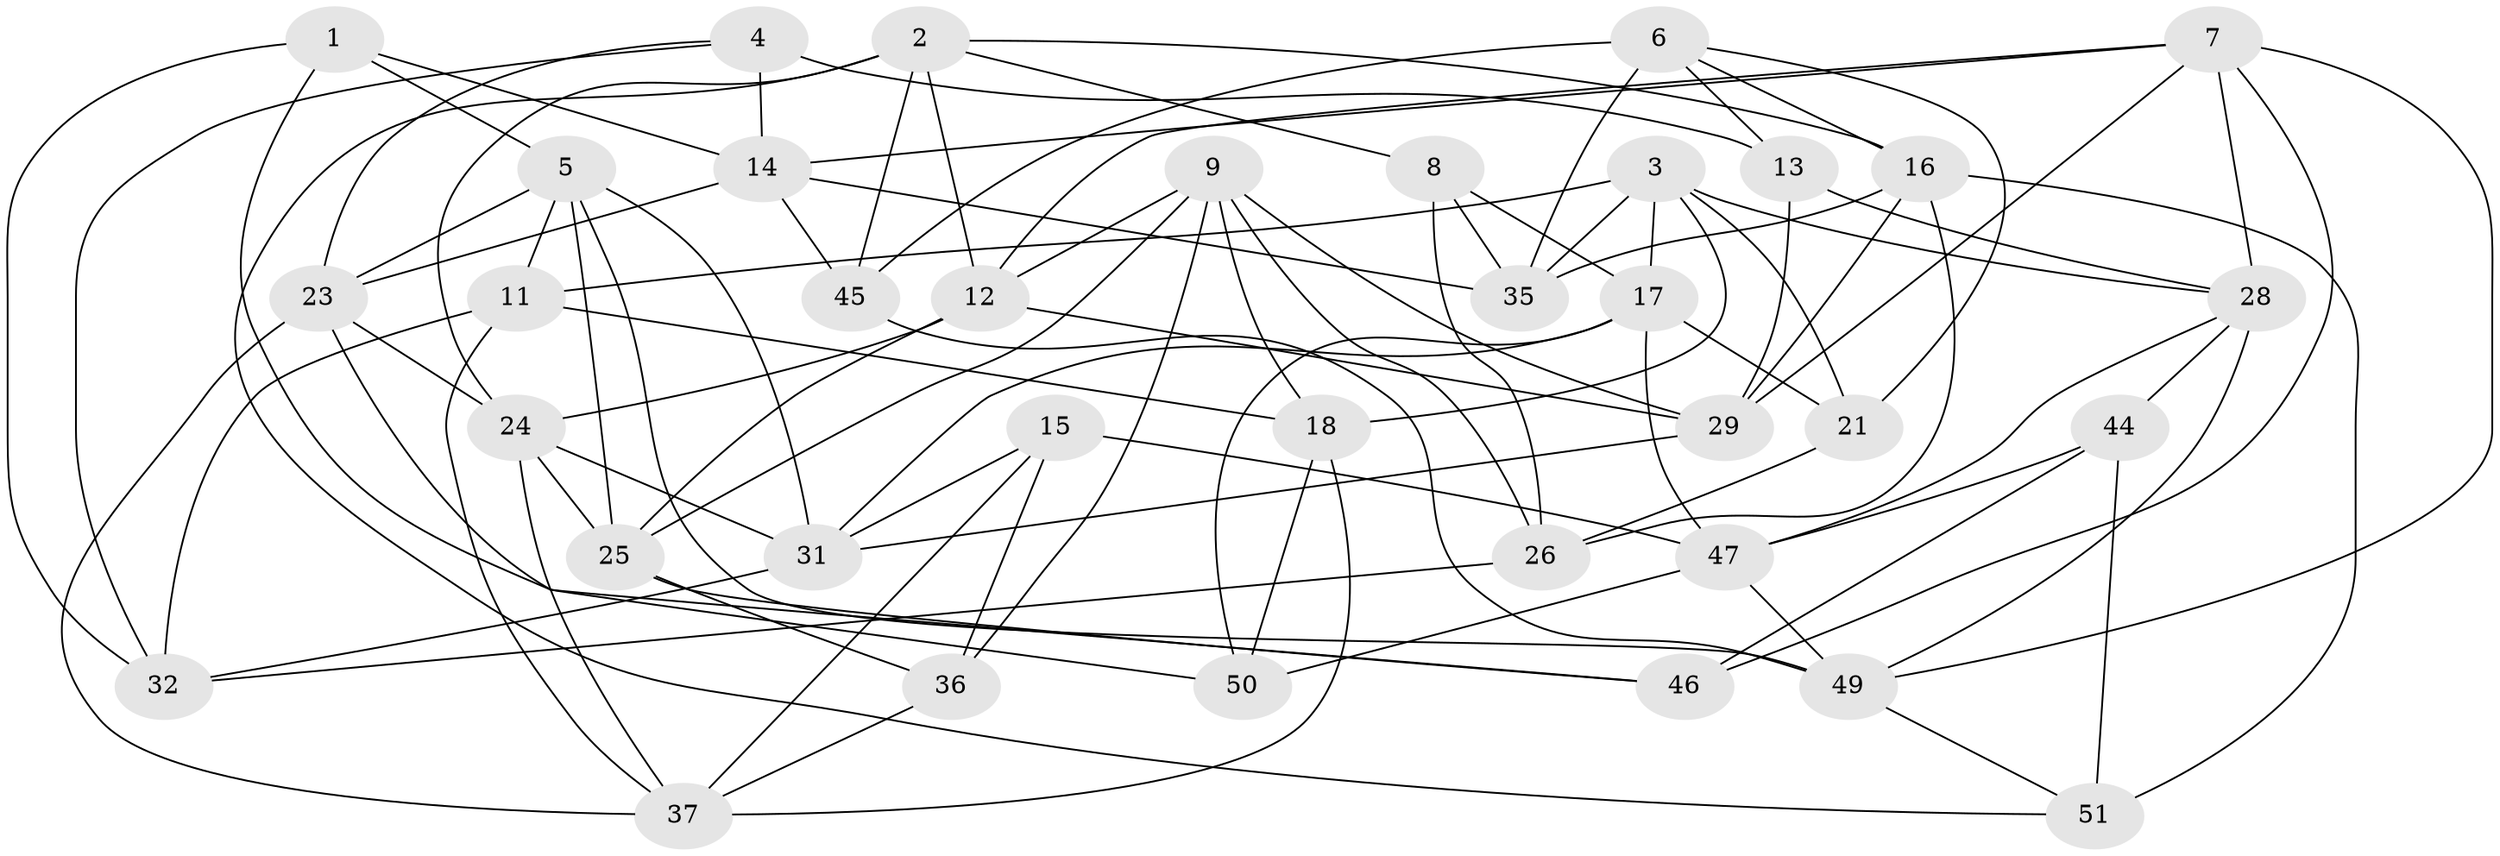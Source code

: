 // Generated by graph-tools (version 1.1) at 2025/24/03/03/25 07:24:23]
// undirected, 36 vertices, 93 edges
graph export_dot {
graph [start="1"]
  node [color=gray90,style=filled];
  1;
  2 [super="+10"];
  3 [super="+39"];
  4;
  5 [super="+52"];
  6 [super="+54"];
  7 [super="+41"];
  8;
  9 [super="+19"];
  11 [super="+30"];
  12 [super="+33"];
  13;
  14 [super="+60"];
  15;
  16 [super="+22"];
  17 [super="+40"];
  18 [super="+20"];
  21;
  23 [super="+34"];
  24 [super="+38"];
  25 [super="+59"];
  26 [super="+27"];
  28 [super="+43"];
  29 [super="+53"];
  31 [super="+56"];
  32 [super="+58"];
  35 [super="+57"];
  36;
  37 [super="+42"];
  44;
  45;
  46;
  47 [super="+48"];
  49 [super="+55"];
  50;
  51;
  1 -- 46;
  1 -- 14;
  1 -- 5;
  1 -- 32;
  2 -- 8;
  2 -- 51;
  2 -- 16;
  2 -- 24;
  2 -- 45;
  2 -- 12;
  3 -- 35;
  3 -- 21;
  3 -- 28;
  3 -- 17;
  3 -- 18;
  3 -- 11;
  4 -- 13;
  4 -- 23;
  4 -- 32;
  4 -- 14;
  5 -- 23;
  5 -- 11;
  5 -- 49;
  5 -- 31;
  5 -- 25;
  6 -- 21;
  6 -- 13;
  6 -- 45;
  6 -- 16;
  6 -- 35 [weight=2];
  7 -- 49;
  7 -- 46;
  7 -- 12;
  7 -- 28;
  7 -- 14;
  7 -- 29;
  8 -- 35;
  8 -- 17;
  8 -- 26;
  9 -- 18;
  9 -- 12;
  9 -- 26;
  9 -- 36;
  9 -- 25;
  9 -- 29;
  11 -- 18 [weight=2];
  11 -- 37;
  11 -- 32;
  12 -- 24;
  12 -- 29;
  12 -- 25;
  13 -- 29;
  13 -- 28;
  14 -- 45;
  14 -- 35;
  14 -- 23;
  15 -- 37;
  15 -- 31;
  15 -- 36;
  15 -- 47;
  16 -- 51;
  16 -- 26;
  16 -- 35;
  16 -- 29;
  17 -- 21;
  17 -- 31;
  17 -- 50;
  17 -- 47;
  18 -- 37;
  18 -- 50;
  21 -- 26;
  23 -- 24;
  23 -- 50;
  23 -- 37;
  24 -- 25;
  24 -- 31;
  24 -- 37;
  25 -- 36;
  25 -- 46;
  26 -- 32 [weight=2];
  28 -- 49;
  28 -- 44;
  28 -- 47;
  29 -- 31;
  31 -- 32;
  36 -- 37;
  44 -- 51;
  44 -- 47;
  44 -- 46;
  45 -- 49;
  47 -- 50;
  47 -- 49;
  49 -- 51;
}
